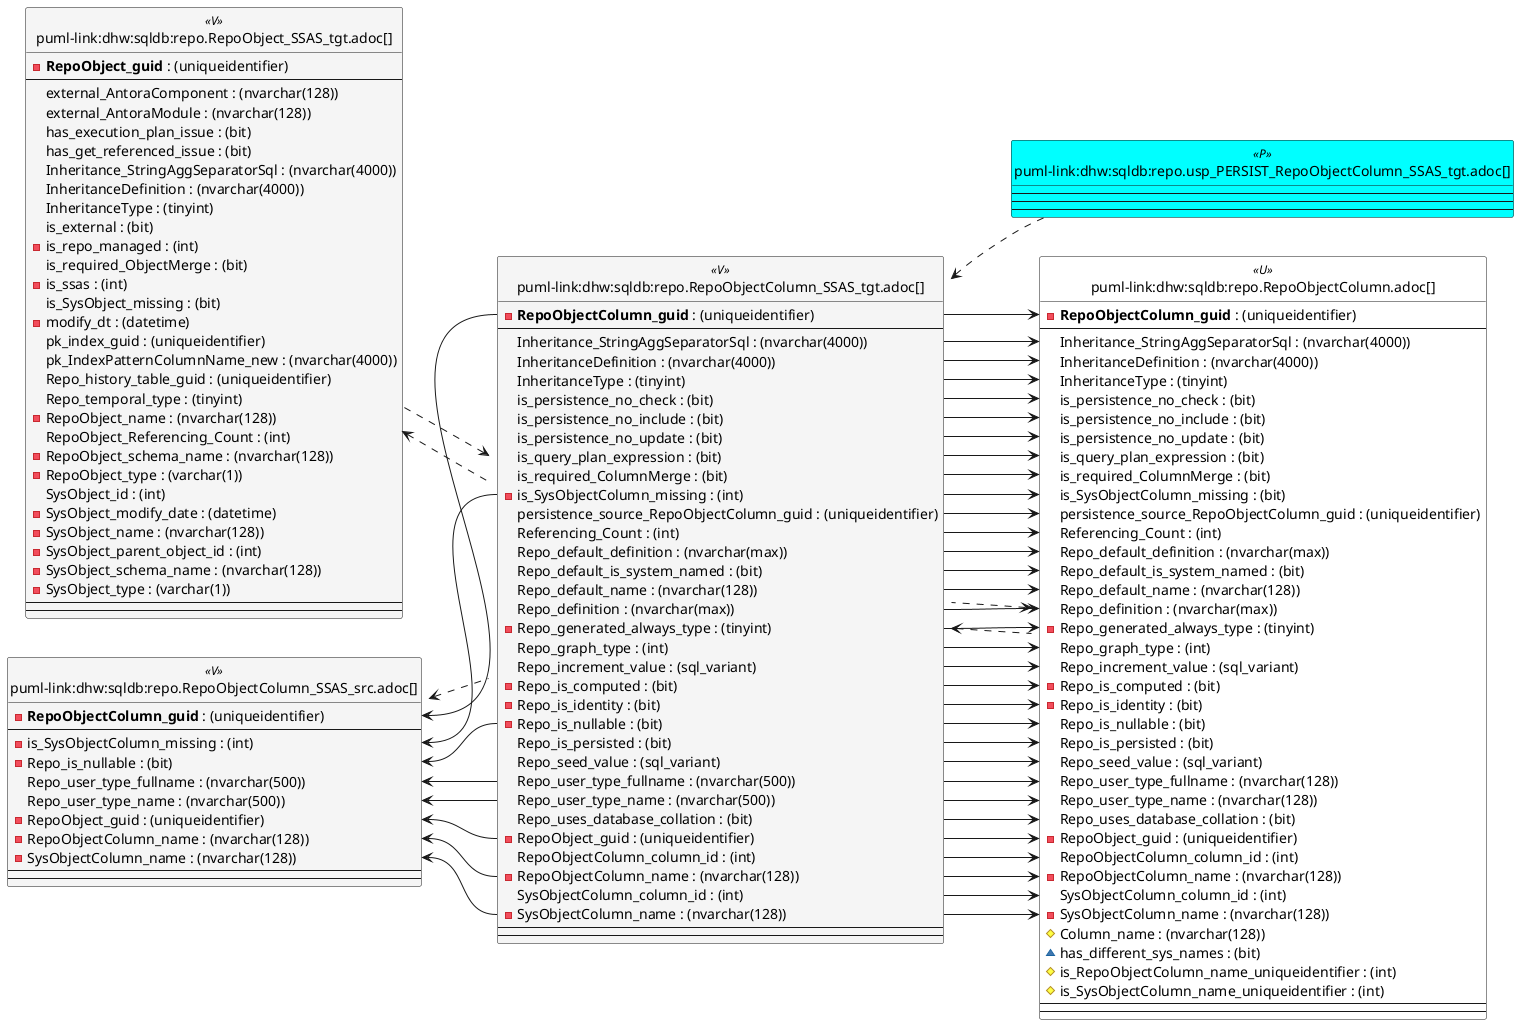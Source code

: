 @startuml
left to right direction
'top to bottom direction
hide circle
'avoide "." issues:
set namespaceSeparator none


skinparam class {
  BackgroundColor White
  BackgroundColor<<FN>> Yellow
  BackgroundColor<<FS>> Yellow
  BackgroundColor<<FT>> LightGray
  BackgroundColor<<IF>> Yellow
  BackgroundColor<<IS>> Yellow
  BackgroundColor<<P>> Aqua
  BackgroundColor<<PC>> Aqua
  BackgroundColor<<SN>> Yellow
  BackgroundColor<<SO>> SlateBlue
  BackgroundColor<<TF>> LightGray
  BackgroundColor<<TR>> Tomato
  BackgroundColor<<U>> White
  BackgroundColor<<V>> WhiteSmoke
  BackgroundColor<<X>> Aqua
  BackgroundColor<<external>> AliceBlue
}


entity "puml-link:dhw:sqldb:repo.RepoObject_SSAS_tgt.adoc[]" as repo.RepoObject_SSAS_tgt << V >> {
  - **RepoObject_guid** : (uniqueidentifier)
  --
  external_AntoraComponent : (nvarchar(128))
  external_AntoraModule : (nvarchar(128))
  has_execution_plan_issue : (bit)
  has_get_referenced_issue : (bit)
  Inheritance_StringAggSeparatorSql : (nvarchar(4000))
  InheritanceDefinition : (nvarchar(4000))
  InheritanceType : (tinyint)
  is_external : (bit)
  - is_repo_managed : (int)
  is_required_ObjectMerge : (bit)
  - is_ssas : (int)
  is_SysObject_missing : (bit)
  - modify_dt : (datetime)
  pk_index_guid : (uniqueidentifier)
  pk_IndexPatternColumnName_new : (nvarchar(4000))
  Repo_history_table_guid : (uniqueidentifier)
  Repo_temporal_type : (tinyint)
  - RepoObject_name : (nvarchar(128))
  RepoObject_Referencing_Count : (int)
  - RepoObject_schema_name : (nvarchar(128))
  - RepoObject_type : (varchar(1))
  SysObject_id : (int)
  - SysObject_modify_date : (datetime)
  - SysObject_name : (nvarchar(128))
  - SysObject_parent_object_id : (int)
  - SysObject_schema_name : (nvarchar(128))
  - SysObject_type : (varchar(1))
  --
  --
}

entity "puml-link:dhw:sqldb:repo.RepoObjectColumn.adoc[]" as repo.RepoObjectColumn << U >> {
  - **RepoObjectColumn_guid** : (uniqueidentifier)
  --
  Inheritance_StringAggSeparatorSql : (nvarchar(4000))
  InheritanceDefinition : (nvarchar(4000))
  InheritanceType : (tinyint)
  is_persistence_no_check : (bit)
  is_persistence_no_include : (bit)
  is_persistence_no_update : (bit)
  is_query_plan_expression : (bit)
  is_required_ColumnMerge : (bit)
  is_SysObjectColumn_missing : (bit)
  persistence_source_RepoObjectColumn_guid : (uniqueidentifier)
  Referencing_Count : (int)
  Repo_default_definition : (nvarchar(max))
  Repo_default_is_system_named : (bit)
  Repo_default_name : (nvarchar(128))
  Repo_definition : (nvarchar(max))
  - Repo_generated_always_type : (tinyint)
  Repo_graph_type : (int)
  Repo_increment_value : (sql_variant)
  - Repo_is_computed : (bit)
  - Repo_is_identity : (bit)
  Repo_is_nullable : (bit)
  Repo_is_persisted : (bit)
  Repo_seed_value : (sql_variant)
  Repo_user_type_fullname : (nvarchar(128))
  Repo_user_type_name : (nvarchar(128))
  Repo_uses_database_collation : (bit)
  - RepoObject_guid : (uniqueidentifier)
  RepoObjectColumn_column_id : (int)
  - RepoObjectColumn_name : (nvarchar(128))
  SysObjectColumn_column_id : (int)
  - SysObjectColumn_name : (nvarchar(128))
  # Column_name : (nvarchar(128))
  ~ has_different_sys_names : (bit)
  # is_RepoObjectColumn_name_uniqueidentifier : (int)
  # is_SysObjectColumn_name_uniqueidentifier : (int)
  --
  --
}

entity "puml-link:dhw:sqldb:repo.RepoObjectColumn_SSAS_src.adoc[]" as repo.RepoObjectColumn_SSAS_src << V >> {
  - **RepoObjectColumn_guid** : (uniqueidentifier)
  --
  - is_SysObjectColumn_missing : (int)
  - Repo_is_nullable : (bit)
  Repo_user_type_fullname : (nvarchar(500))
  Repo_user_type_name : (nvarchar(500))
  - RepoObject_guid : (uniqueidentifier)
  - RepoObjectColumn_name : (nvarchar(128))
  - SysObjectColumn_name : (nvarchar(128))
  --
  --
}

entity "puml-link:dhw:sqldb:repo.RepoObjectColumn_SSAS_tgt.adoc[]" as repo.RepoObjectColumn_SSAS_tgt << V >> {
  - **RepoObjectColumn_guid** : (uniqueidentifier)
  --
  Inheritance_StringAggSeparatorSql : (nvarchar(4000))
  InheritanceDefinition : (nvarchar(4000))
  InheritanceType : (tinyint)
  is_persistence_no_check : (bit)
  is_persistence_no_include : (bit)
  is_persistence_no_update : (bit)
  is_query_plan_expression : (bit)
  is_required_ColumnMerge : (bit)
  - is_SysObjectColumn_missing : (int)
  persistence_source_RepoObjectColumn_guid : (uniqueidentifier)
  Referencing_Count : (int)
  Repo_default_definition : (nvarchar(max))
  Repo_default_is_system_named : (bit)
  Repo_default_name : (nvarchar(128))
  Repo_definition : (nvarchar(max))
  - Repo_generated_always_type : (tinyint)
  Repo_graph_type : (int)
  Repo_increment_value : (sql_variant)
  - Repo_is_computed : (bit)
  - Repo_is_identity : (bit)
  - Repo_is_nullable : (bit)
  Repo_is_persisted : (bit)
  Repo_seed_value : (sql_variant)
  Repo_user_type_fullname : (nvarchar(500))
  Repo_user_type_name : (nvarchar(500))
  Repo_uses_database_collation : (bit)
  - RepoObject_guid : (uniqueidentifier)
  RepoObjectColumn_column_id : (int)
  - RepoObjectColumn_name : (nvarchar(128))
  SysObjectColumn_column_id : (int)
  - SysObjectColumn_name : (nvarchar(128))
  --
  --
}

entity "puml-link:dhw:sqldb:repo.usp_PERSIST_RepoObjectColumn_SSAS_tgt.adoc[]" as repo.usp_PERSIST_RepoObjectColumn_SSAS_tgt << P >> {
  --
  --
  --
}

repo.RepoObject_SSAS_tgt <.. repo.RepoObjectColumn_SSAS_tgt
repo.RepoObjectColumn <.. repo.RepoObjectColumn_SSAS_tgt
repo.RepoObjectColumn_SSAS_src <.. repo.RepoObjectColumn_SSAS_tgt
repo.RepoObjectColumn_SSAS_tgt <.. repo.RepoObject_SSAS_tgt
repo.RepoObjectColumn_SSAS_tgt <.. repo.usp_PERSIST_RepoObjectColumn_SSAS_tgt
repo.RepoObjectColumn_SSAS_tgt <.. repo.RepoObjectColumn
"repo.RepoObjectColumn::Inheritance_StringAggSeparatorSql" <-- "repo.RepoObjectColumn_SSAS_tgt::Inheritance_StringAggSeparatorSql"
"repo.RepoObjectColumn::InheritanceDefinition" <-- "repo.RepoObjectColumn_SSAS_tgt::InheritanceDefinition"
"repo.RepoObjectColumn::InheritanceType" <-- "repo.RepoObjectColumn_SSAS_tgt::InheritanceType"
"repo.RepoObjectColumn::is_persistence_no_check" <-- "repo.RepoObjectColumn_SSAS_tgt::is_persistence_no_check"
"repo.RepoObjectColumn::is_persistence_no_include" <-- "repo.RepoObjectColumn_SSAS_tgt::is_persistence_no_include"
"repo.RepoObjectColumn::is_persistence_no_update" <-- "repo.RepoObjectColumn_SSAS_tgt::is_persistence_no_update"
"repo.RepoObjectColumn::is_query_plan_expression" <-- "repo.RepoObjectColumn_SSAS_tgt::is_query_plan_expression"
"repo.RepoObjectColumn::is_required_ColumnMerge" <-- "repo.RepoObjectColumn_SSAS_tgt::is_required_ColumnMerge"
"repo.RepoObjectColumn::is_SysObjectColumn_missing" <-- "repo.RepoObjectColumn_SSAS_tgt::is_SysObjectColumn_missing"
"repo.RepoObjectColumn::persistence_source_RepoObjectColumn_guid" <-- "repo.RepoObjectColumn_SSAS_tgt::persistence_source_RepoObjectColumn_guid"
"repo.RepoObjectColumn::Referencing_Count" <-- "repo.RepoObjectColumn_SSAS_tgt::Referencing_Count"
"repo.RepoObjectColumn::Repo_default_definition" <-- "repo.RepoObjectColumn_SSAS_tgt::Repo_default_definition"
"repo.RepoObjectColumn::Repo_default_is_system_named" <-- "repo.RepoObjectColumn_SSAS_tgt::Repo_default_is_system_named"
"repo.RepoObjectColumn::Repo_default_name" <-- "repo.RepoObjectColumn_SSAS_tgt::Repo_default_name"
"repo.RepoObjectColumn::Repo_definition" <-- "repo.RepoObjectColumn_SSAS_tgt::Repo_definition"
"repo.RepoObjectColumn::Repo_generated_always_type" <-- "repo.RepoObjectColumn_SSAS_tgt::Repo_generated_always_type"
"repo.RepoObjectColumn::Repo_graph_type" <-- "repo.RepoObjectColumn_SSAS_tgt::Repo_graph_type"
"repo.RepoObjectColumn::Repo_increment_value" <-- "repo.RepoObjectColumn_SSAS_tgt::Repo_increment_value"
"repo.RepoObjectColumn::Repo_is_computed" <-- "repo.RepoObjectColumn_SSAS_tgt::Repo_is_computed"
"repo.RepoObjectColumn::Repo_is_identity" <-- "repo.RepoObjectColumn_SSAS_tgt::Repo_is_identity"
"repo.RepoObjectColumn::Repo_is_nullable" <-- "repo.RepoObjectColumn_SSAS_tgt::Repo_is_nullable"
"repo.RepoObjectColumn::Repo_is_persisted" <-- "repo.RepoObjectColumn_SSAS_tgt::Repo_is_persisted"
"repo.RepoObjectColumn::Repo_seed_value" <-- "repo.RepoObjectColumn_SSAS_tgt::Repo_seed_value"
"repo.RepoObjectColumn::Repo_user_type_fullname" <-- "repo.RepoObjectColumn_SSAS_tgt::Repo_user_type_fullname"
"repo.RepoObjectColumn::Repo_user_type_name" <-- "repo.RepoObjectColumn_SSAS_tgt::Repo_user_type_name"
"repo.RepoObjectColumn::Repo_uses_database_collation" <-- "repo.RepoObjectColumn_SSAS_tgt::Repo_uses_database_collation"
"repo.RepoObjectColumn::RepoObject_guid" <-- "repo.RepoObjectColumn_SSAS_tgt::RepoObject_guid"
"repo.RepoObjectColumn::RepoObjectColumn_column_id" <-- "repo.RepoObjectColumn_SSAS_tgt::RepoObjectColumn_column_id"
"repo.RepoObjectColumn::RepoObjectColumn_guid" <-- "repo.RepoObjectColumn_SSAS_tgt::RepoObjectColumn_guid"
"repo.RepoObjectColumn::RepoObjectColumn_name" <-- "repo.RepoObjectColumn_SSAS_tgt::RepoObjectColumn_name"
"repo.RepoObjectColumn::SysObjectColumn_column_id" <-- "repo.RepoObjectColumn_SSAS_tgt::SysObjectColumn_column_id"
"repo.RepoObjectColumn::SysObjectColumn_name" <-- "repo.RepoObjectColumn_SSAS_tgt::SysObjectColumn_name"
"repo.RepoObjectColumn_SSAS_src::is_SysObjectColumn_missing" <-- "repo.RepoObjectColumn_SSAS_tgt::is_SysObjectColumn_missing"
"repo.RepoObjectColumn_SSAS_src::Repo_is_nullable" <-- "repo.RepoObjectColumn_SSAS_tgt::Repo_is_nullable"
"repo.RepoObjectColumn_SSAS_src::Repo_user_type_fullname" <-- "repo.RepoObjectColumn_SSAS_tgt::Repo_user_type_fullname"
"repo.RepoObjectColumn_SSAS_src::Repo_user_type_name" <-- "repo.RepoObjectColumn_SSAS_tgt::Repo_user_type_name"
"repo.RepoObjectColumn_SSAS_src::RepoObject_guid" <-- "repo.RepoObjectColumn_SSAS_tgt::RepoObject_guid"
"repo.RepoObjectColumn_SSAS_src::RepoObjectColumn_guid" <-- "repo.RepoObjectColumn_SSAS_tgt::RepoObjectColumn_guid"
"repo.RepoObjectColumn_SSAS_src::RepoObjectColumn_name" <-- "repo.RepoObjectColumn_SSAS_tgt::RepoObjectColumn_name"
"repo.RepoObjectColumn_SSAS_src::SysObjectColumn_name" <-- "repo.RepoObjectColumn_SSAS_tgt::SysObjectColumn_name"
@enduml

